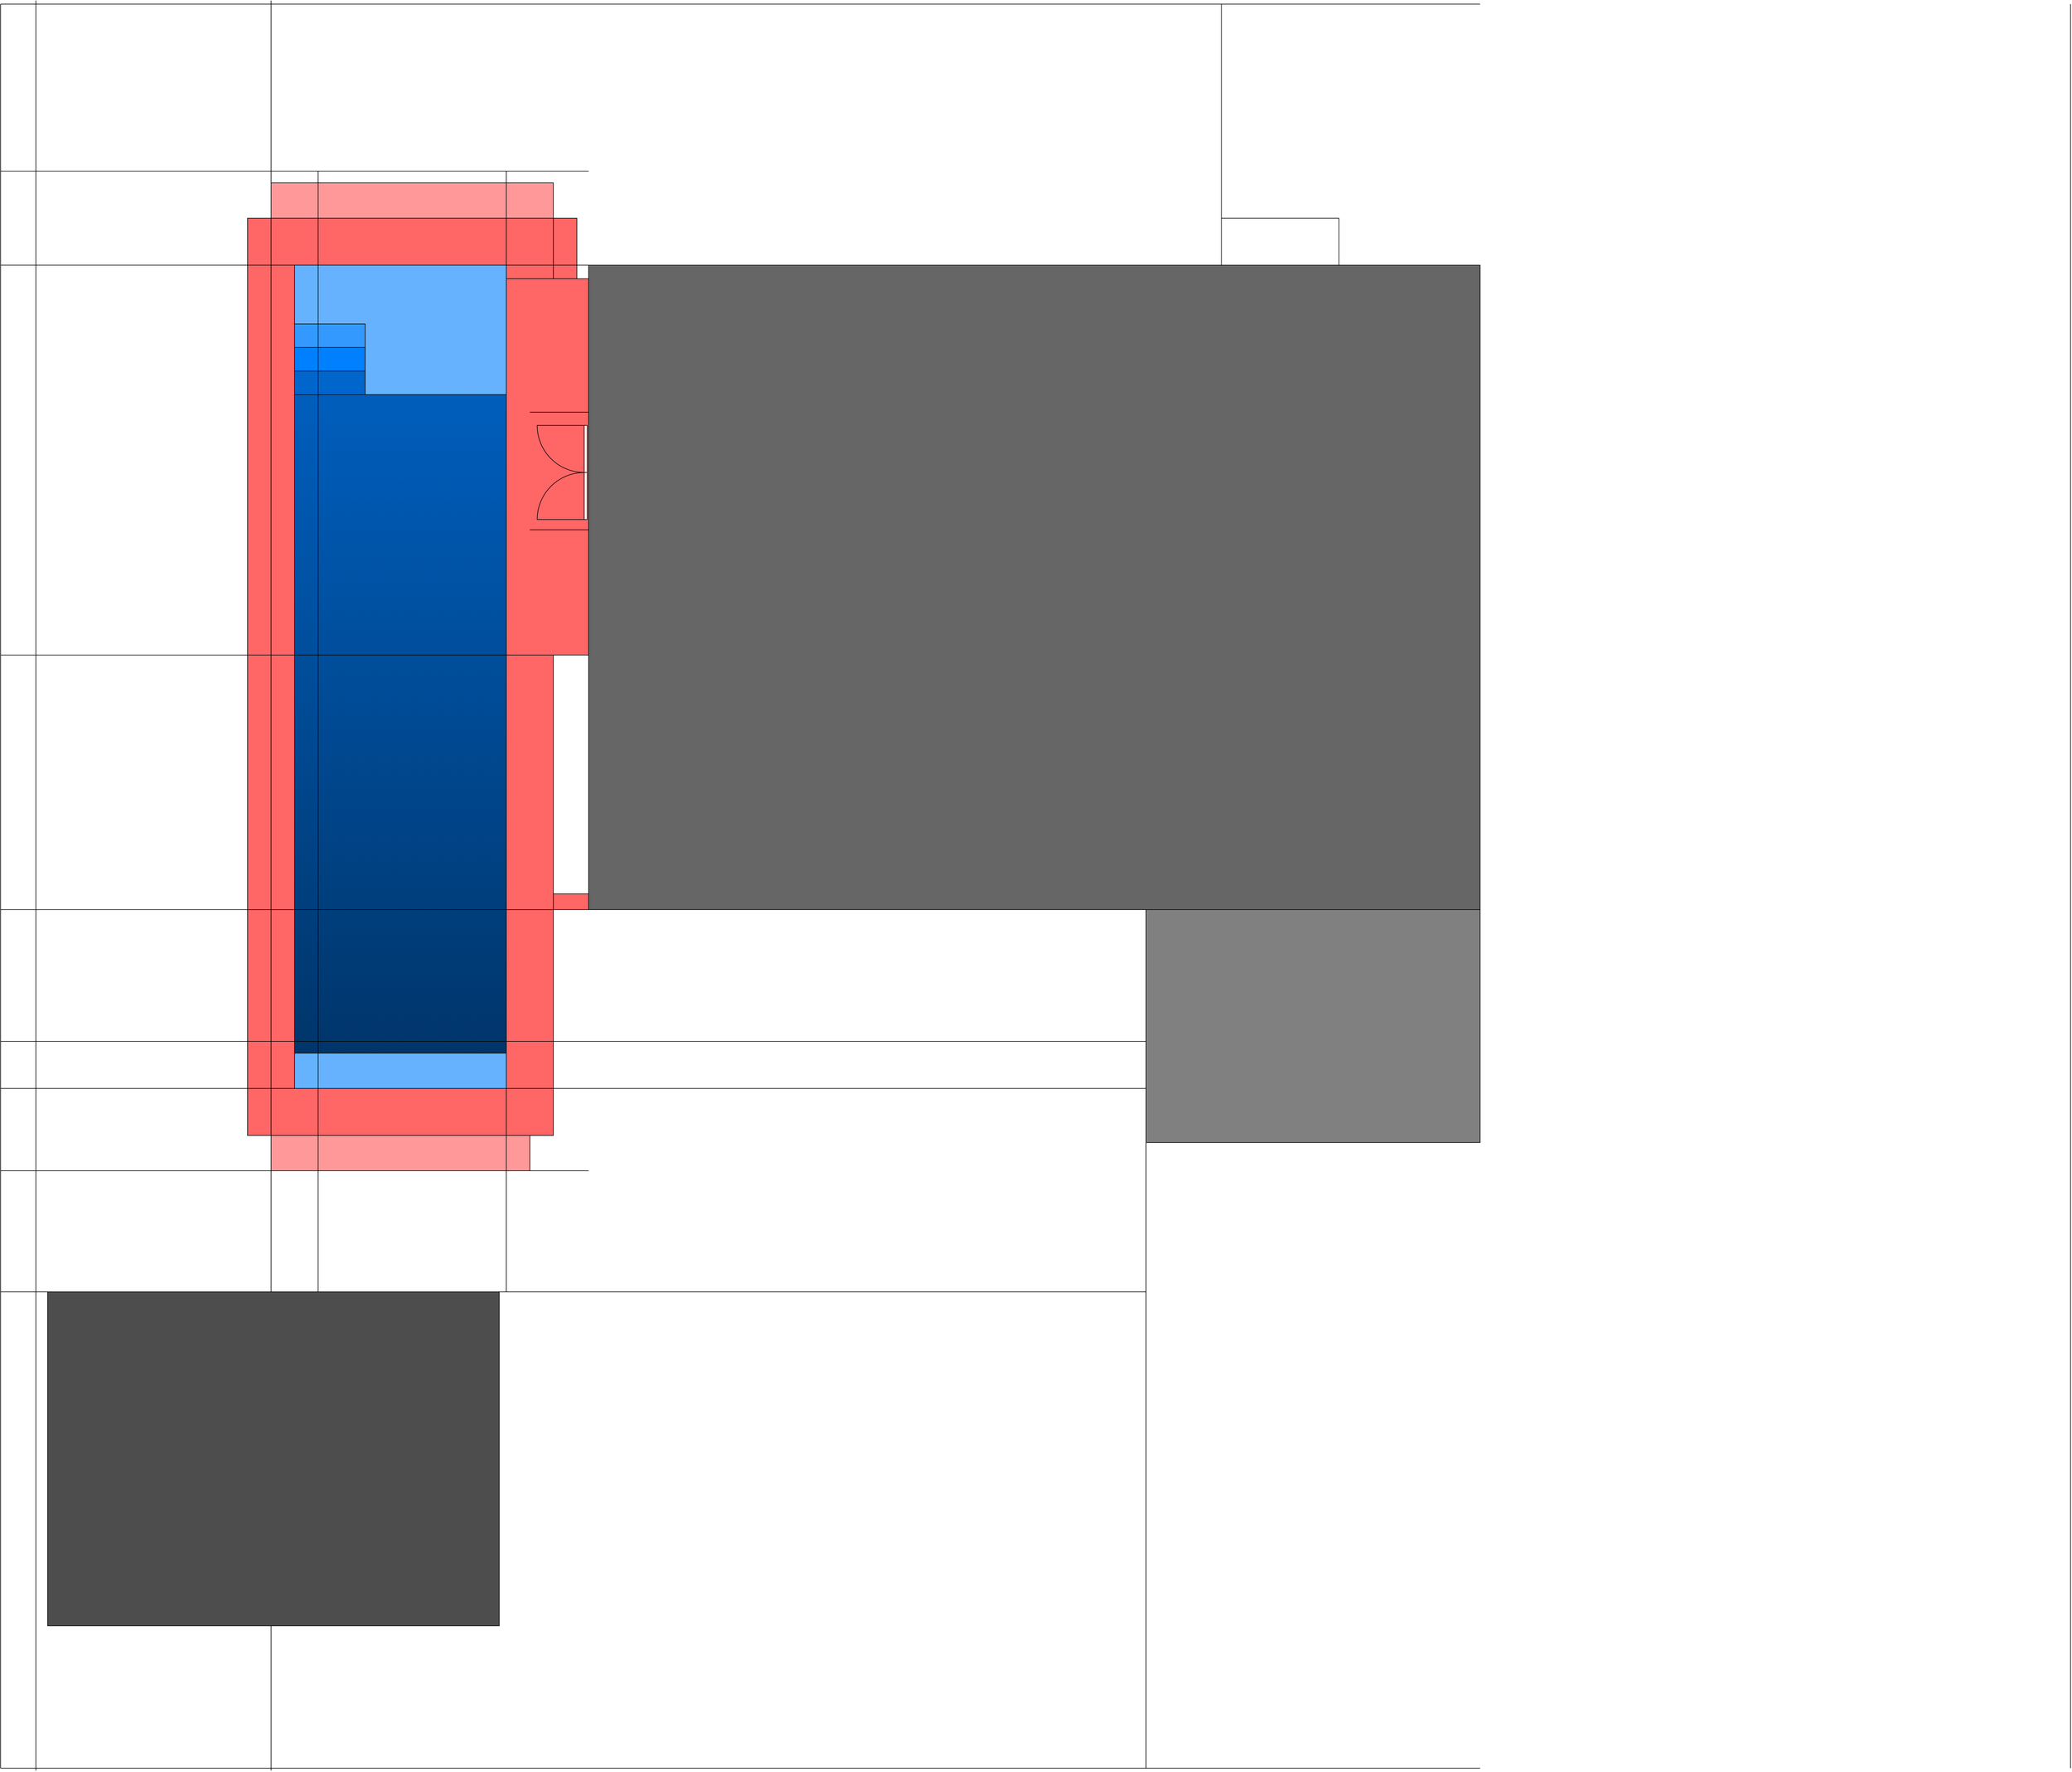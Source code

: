 <mxfile version="15.5.9" type="github">
  <diagram id="ZEOOtgSiwhDXwcd7VbD-" name="Page-1">
    <mxGraphModel dx="2918" dy="2691" grid="1" gridSize="10" guides="1" tooltips="1" connect="1" arrows="1" fold="1" page="1" pageScale="1" pageWidth="850" pageHeight="1100" math="0" shadow="0">
      <root>
        <mxCell id="0" />
        <mxCell id="1" parent="0" />
        <mxCell id="3uGpFqOtfmb4v_ocQHqn-38" value="" style="rounded=0;whiteSpace=wrap;html=1;fillColor=#FF6666;" vertex="1" parent="1">
          <mxGeometry x="-60" y="-80" width="40" height="103" as="geometry" />
        </mxCell>
        <mxCell id="3uGpFqOtfmb4v_ocQHqn-35" value="" style="rounded=0;whiteSpace=wrap;html=1;fillColor=#FF9999;gradientColor=none;" vertex="1" parent="1">
          <mxGeometry x="-540" y="-140" width="480" height="60" as="geometry" />
        </mxCell>
        <mxCell id="3uGpFqOtfmb4v_ocQHqn-36" value="" style="rounded=0;whiteSpace=wrap;html=1;fillColor=#FF9999;gradientColor=none;" vertex="1" parent="1">
          <mxGeometry x="-540" y="1480" width="440" height="60" as="geometry" />
        </mxCell>
        <mxCell id="3uGpFqOtfmb4v_ocQHqn-32" value="" style="rounded=0;whiteSpace=wrap;html=1;fillColor=#FF6666;gradientColor=none;" vertex="1" parent="1">
          <mxGeometry x="-60" y="1069" width="60" height="27" as="geometry" />
        </mxCell>
        <mxCell id="3uGpFqOtfmb4v_ocQHqn-30" value="" style="rounded=0;whiteSpace=wrap;html=1;fillColor=#808080;" vertex="1" parent="1">
          <mxGeometry x="948" y="1096" width="568" height="396" as="geometry" />
        </mxCell>
        <mxCell id="3uGpFqOtfmb4v_ocQHqn-29" value="" style="rounded=0;whiteSpace=wrap;html=1;fillColor=#FF6666;" vertex="1" parent="1">
          <mxGeometry x="-580" y="-80" width="520" height="1560" as="geometry" />
        </mxCell>
        <mxCell id="3uGpFqOtfmb4v_ocQHqn-28" value="" style="rounded=0;whiteSpace=wrap;html=1;fillColor=#FF6666;direction=south;" vertex="1" parent="1">
          <mxGeometry x="-140" y="23" width="140" height="640" as="geometry" />
        </mxCell>
        <mxCell id="VVwiRAqZByVtcaLR8sdH-14" value="" style="rounded=0;whiteSpace=wrap;html=1;fillColor=#003366;gradientDirection=north;gradientColor=#0066CC;" parent="1" vertex="1">
          <mxGeometry x="-500" width="360" height="1400" as="geometry" />
        </mxCell>
        <mxCell id="3uGpFqOtfmb4v_ocQHqn-22" value="" style="rounded=0;whiteSpace=wrap;html=1;fillColor=#666666;" vertex="1" parent="1">
          <mxGeometry width="1516" height="1096" as="geometry" />
        </mxCell>
        <mxCell id="VVwiRAqZByVtcaLR8sdH-1" value="" style="endArrow=none;html=1;" parent="1" edge="1">
          <mxGeometry width="50" height="50" relative="1" as="geometry">
            <mxPoint as="sourcePoint" />
            <mxPoint y="1096" as="targetPoint" />
          </mxGeometry>
        </mxCell>
        <mxCell id="VVwiRAqZByVtcaLR8sdH-2" value="" style="endArrow=none;html=1;" parent="1" edge="1">
          <mxGeometry width="50" height="50" relative="1" as="geometry">
            <mxPoint as="sourcePoint" />
            <mxPoint x="1516" as="targetPoint" />
          </mxGeometry>
        </mxCell>
        <mxCell id="VVwiRAqZByVtcaLR8sdH-3" value="" style="endArrow=none;html=1;" parent="1" edge="1">
          <mxGeometry width="50" height="50" relative="1" as="geometry">
            <mxPoint x="1516" as="sourcePoint" />
            <mxPoint x="1516" y="1492" as="targetPoint" />
          </mxGeometry>
        </mxCell>
        <mxCell id="VVwiRAqZByVtcaLR8sdH-4" value="" style="endArrow=none;html=1;" parent="1" edge="1">
          <mxGeometry width="50" height="50" relative="1" as="geometry">
            <mxPoint x="1516" y="1492" as="sourcePoint" />
            <mxPoint x="948" y="1492" as="targetPoint" />
          </mxGeometry>
        </mxCell>
        <mxCell id="VVwiRAqZByVtcaLR8sdH-5" value="" style="endArrow=none;html=1;" parent="1" edge="1">
          <mxGeometry width="50" height="50" relative="1" as="geometry">
            <mxPoint x="948" y="1492" as="sourcePoint" />
            <mxPoint x="948" y="1096" as="targetPoint" />
          </mxGeometry>
        </mxCell>
        <mxCell id="VVwiRAqZByVtcaLR8sdH-6" value="" style="endArrow=none;html=1;" parent="1" edge="1">
          <mxGeometry width="50" height="50" relative="1" as="geometry">
            <mxPoint y="1096" as="sourcePoint" />
            <mxPoint x="948" y="1096" as="targetPoint" />
          </mxGeometry>
        </mxCell>
        <mxCell id="VVwiRAqZByVtcaLR8sdH-10" value="" style="verticalLabelPosition=bottom;html=1;verticalAlign=top;align=center;shape=mxgraph.floorplan.doorDouble;aspect=fixed;fillColor=default;rotation=90;" parent="1" vertex="1">
          <mxGeometry x="-125" y="310" width="160" height="85" as="geometry" />
        </mxCell>
        <mxCell id="VVwiRAqZByVtcaLR8sdH-11" value="" style="endArrow=none;html=1;" parent="1" edge="1">
          <mxGeometry width="50" height="50" relative="1" as="geometry">
            <mxPoint y="450" as="sourcePoint" />
            <mxPoint x="-100" y="450" as="targetPoint" />
          </mxGeometry>
        </mxCell>
        <mxCell id="VVwiRAqZByVtcaLR8sdH-12" value="" style="endArrow=none;html=1;" parent="1" edge="1">
          <mxGeometry width="50" height="50" relative="1" as="geometry">
            <mxPoint y="250" as="sourcePoint" />
            <mxPoint x="-100" y="250" as="targetPoint" />
          </mxGeometry>
        </mxCell>
        <mxCell id="VVwiRAqZByVtcaLR8sdH-16" value="" style="rounded=0;whiteSpace=wrap;html=1;fillColor=#66B2FF;" parent="1" vertex="1">
          <mxGeometry x="-500" width="360" height="220" as="geometry" />
        </mxCell>
        <mxCell id="VVwiRAqZByVtcaLR8sdH-17" value="" style="rounded=0;whiteSpace=wrap;html=1;fillColor=#3399FF;" parent="1" vertex="1">
          <mxGeometry x="-500" y="100" width="120" height="40" as="geometry" />
        </mxCell>
        <mxCell id="VVwiRAqZByVtcaLR8sdH-18" value="" style="rounded=0;whiteSpace=wrap;html=1;fillColor=#007FFF;" parent="1" vertex="1">
          <mxGeometry x="-500" y="140" width="120" height="40" as="geometry" />
        </mxCell>
        <mxCell id="VVwiRAqZByVtcaLR8sdH-19" value="" style="rounded=0;whiteSpace=wrap;html=1;fillColor=#0066CC;" parent="1" vertex="1">
          <mxGeometry x="-500" y="180" width="120" height="40" as="geometry" />
        </mxCell>
        <mxCell id="VVwiRAqZByVtcaLR8sdH-21" value="" style="rounded=0;whiteSpace=wrap;html=1;fillColor=#66B2FF;" parent="1" vertex="1">
          <mxGeometry x="-500" y="1340" width="360" height="60" as="geometry" />
        </mxCell>
        <mxCell id="3uGpFqOtfmb4v_ocQHqn-1" value="" style="endArrow=none;html=1;rounded=0;" edge="1" parent="1">
          <mxGeometry width="50" height="50" relative="1" as="geometry">
            <mxPoint x="1076" as="sourcePoint" />
            <mxPoint x="1076" y="-80" as="targetPoint" />
          </mxGeometry>
        </mxCell>
        <mxCell id="3uGpFqOtfmb4v_ocQHqn-2" value="" style="endArrow=none;html=1;rounded=0;" edge="1" parent="1">
          <mxGeometry width="50" height="50" relative="1" as="geometry">
            <mxPoint x="1076" y="-80" as="sourcePoint" />
            <mxPoint x="1276" y="-80" as="targetPoint" />
          </mxGeometry>
        </mxCell>
        <mxCell id="3uGpFqOtfmb4v_ocQHqn-3" value="" style="endArrow=none;html=1;rounded=0;" edge="1" parent="1">
          <mxGeometry width="50" height="50" relative="1" as="geometry">
            <mxPoint x="1276" y="-80" as="sourcePoint" />
            <mxPoint x="1276" as="targetPoint" />
          </mxGeometry>
        </mxCell>
        <mxCell id="3uGpFqOtfmb4v_ocQHqn-4" value="" style="endArrow=none;html=1;rounded=0;" edge="1" parent="1">
          <mxGeometry width="50" height="50" relative="1" as="geometry">
            <mxPoint x="1076" y="-80" as="sourcePoint" />
            <mxPoint x="1076" y="-444" as="targetPoint" />
          </mxGeometry>
        </mxCell>
        <mxCell id="3uGpFqOtfmb4v_ocQHqn-5" value="" style="endArrow=none;html=1;rounded=0;" edge="1" parent="1">
          <mxGeometry width="50" height="50" relative="1" as="geometry">
            <mxPoint x="-1000" y="-444" as="sourcePoint" />
            <mxPoint x="-1000" y="2556" as="targetPoint" />
          </mxGeometry>
        </mxCell>
        <mxCell id="3uGpFqOtfmb4v_ocQHqn-6" value="" style="endArrow=none;html=1;rounded=0;" edge="1" parent="1">
          <mxGeometry width="50" height="50" relative="1" as="geometry">
            <mxPoint x="948" y="1492" as="sourcePoint" />
            <mxPoint x="948" y="2556" as="targetPoint" />
          </mxGeometry>
        </mxCell>
        <mxCell id="3uGpFqOtfmb4v_ocQHqn-7" value="" style="endArrow=none;html=1;rounded=0;" edge="1" parent="1">
          <mxGeometry width="50" height="50" relative="1" as="geometry">
            <mxPoint x="948" y="1746" as="sourcePoint" />
            <mxPoint x="-1000" y="1746" as="targetPoint" />
          </mxGeometry>
        </mxCell>
        <mxCell id="3uGpFqOtfmb4v_ocQHqn-8" value="" style="endArrow=none;html=1;rounded=0;" edge="1" parent="1">
          <mxGeometry width="50" height="50" relative="1" as="geometry">
            <mxPoint x="-1000" y="-444" as="sourcePoint" />
            <mxPoint x="1516" y="-444" as="targetPoint" />
          </mxGeometry>
        </mxCell>
        <mxCell id="3uGpFqOtfmb4v_ocQHqn-9" value="" style="endArrow=none;html=1;rounded=0;" edge="1" parent="1">
          <mxGeometry width="50" height="50" relative="1" as="geometry">
            <mxPoint x="-1000" y="2556" as="sourcePoint" />
            <mxPoint x="1516" y="2556" as="targetPoint" />
          </mxGeometry>
        </mxCell>
        <mxCell id="3uGpFqOtfmb4v_ocQHqn-10" value="" style="endArrow=none;html=1;rounded=0;" edge="1" parent="1">
          <mxGeometry width="50" height="50" relative="1" as="geometry">
            <mxPoint y="1096" as="sourcePoint" />
            <mxPoint x="-1000" y="1096" as="targetPoint" />
          </mxGeometry>
        </mxCell>
        <mxCell id="3uGpFqOtfmb4v_ocQHqn-11" value="" style="endArrow=none;html=1;rounded=0;" edge="1" parent="1">
          <mxGeometry width="50" height="50" relative="1" as="geometry">
            <mxPoint x="948" y="1320" as="sourcePoint" />
            <mxPoint x="-1000" y="1320" as="targetPoint" />
          </mxGeometry>
        </mxCell>
        <mxCell id="3uGpFqOtfmb4v_ocQHqn-12" value="" style="endArrow=none;html=1;rounded=0;" edge="1" parent="1">
          <mxGeometry width="50" height="50" relative="1" as="geometry">
            <mxPoint x="-1000" y="-160" as="sourcePoint" />
            <mxPoint y="-160" as="targetPoint" />
          </mxGeometry>
        </mxCell>
        <mxCell id="3uGpFqOtfmb4v_ocQHqn-13" value="" style="endArrow=none;html=1;rounded=0;" edge="1" parent="1">
          <mxGeometry width="50" height="50" relative="1" as="geometry">
            <mxPoint x="948" y="1400" as="sourcePoint" />
            <mxPoint x="-1000" y="1400" as="targetPoint" />
          </mxGeometry>
        </mxCell>
        <mxCell id="3uGpFqOtfmb4v_ocQHqn-15" value="" style="endArrow=none;html=1;rounded=0;" edge="1" parent="1">
          <mxGeometry width="50" height="50" relative="1" as="geometry">
            <mxPoint x="-140" y="-160" as="sourcePoint" />
            <mxPoint x="-140" y="1746" as="targetPoint" />
          </mxGeometry>
        </mxCell>
        <mxCell id="3uGpFqOtfmb4v_ocQHqn-16" value="" style="endArrow=none;html=1;rounded=0;" edge="1" parent="1">
          <mxGeometry width="50" height="50" relative="1" as="geometry">
            <mxPoint x="-460" y="-160" as="sourcePoint" />
            <mxPoint x="-460" y="1746" as="targetPoint" />
          </mxGeometry>
        </mxCell>
        <mxCell id="3uGpFqOtfmb4v_ocQHqn-17" value="" style="endArrow=none;html=1;rounded=0;" edge="1" parent="1">
          <mxGeometry width="50" height="50" relative="1" as="geometry">
            <mxPoint x="-540" y="-450" as="sourcePoint" />
            <mxPoint x="-540" y="2560" as="targetPoint" />
          </mxGeometry>
        </mxCell>
        <mxCell id="3uGpFqOtfmb4v_ocQHqn-18" value="" style="endArrow=none;html=1;rounded=0;" edge="1" parent="1">
          <mxGeometry width="50" height="50" relative="1" as="geometry">
            <mxPoint x="-920" y="1746" as="sourcePoint" />
            <mxPoint x="-920" y="2314" as="targetPoint" />
          </mxGeometry>
        </mxCell>
        <mxCell id="3uGpFqOtfmb4v_ocQHqn-19" value="" style="endArrow=none;html=1;rounded=0;" edge="1" parent="1">
          <mxGeometry width="50" height="50" relative="1" as="geometry">
            <mxPoint x="-152" y="2314" as="sourcePoint" />
            <mxPoint x="-920" y="2314" as="targetPoint" />
          </mxGeometry>
        </mxCell>
        <mxCell id="3uGpFqOtfmb4v_ocQHqn-20" value="" style="endArrow=none;html=1;rounded=0;" edge="1" parent="1">
          <mxGeometry width="50" height="50" relative="1" as="geometry">
            <mxPoint x="-152" y="1746" as="sourcePoint" />
            <mxPoint x="-152" y="2314" as="targetPoint" />
          </mxGeometry>
        </mxCell>
        <mxCell id="3uGpFqOtfmb4v_ocQHqn-21" value="" style="endArrow=none;html=1;rounded=0;" edge="1" parent="1">
          <mxGeometry width="50" height="50" relative="1" as="geometry">
            <mxPoint x="2520" y="-444" as="sourcePoint" />
            <mxPoint x="2520" y="2556" as="targetPoint" />
          </mxGeometry>
        </mxCell>
        <mxCell id="3uGpFqOtfmb4v_ocQHqn-31" value="" style="rounded=0;whiteSpace=wrap;html=1;fillColor=#4D4D4D;" vertex="1" parent="1">
          <mxGeometry x="-920" y="1746" width="768" height="568" as="geometry" />
        </mxCell>
        <mxCell id="3uGpFqOtfmb4v_ocQHqn-37" value="" style="endArrow=none;html=1;rounded=0;" edge="1" parent="1">
          <mxGeometry width="50" height="50" relative="1" as="geometry">
            <mxPoint x="-1000" as="sourcePoint" />
            <mxPoint as="targetPoint" />
          </mxGeometry>
        </mxCell>
        <mxCell id="3uGpFqOtfmb4v_ocQHqn-39" value="" style="endArrow=none;html=1;rounded=0;" edge="1" parent="1">
          <mxGeometry width="50" height="50" relative="1" as="geometry">
            <mxPoint x="-1000" y="1540" as="sourcePoint" />
            <mxPoint y="1540" as="targetPoint" />
          </mxGeometry>
        </mxCell>
        <mxCell id="3uGpFqOtfmb4v_ocQHqn-40" value="" style="endArrow=none;html=1;rounded=0;" edge="1" parent="1">
          <mxGeometry width="50" height="50" relative="1" as="geometry">
            <mxPoint x="-940" y="-450" as="sourcePoint" />
            <mxPoint x="-940" y="2560" as="targetPoint" />
          </mxGeometry>
        </mxCell>
        <mxCell id="3uGpFqOtfmb4v_ocQHqn-41" value="" style="endArrow=none;html=1;rounded=0;" edge="1" parent="1">
          <mxGeometry width="50" height="50" relative="1" as="geometry">
            <mxPoint x="-1000" y="663" as="sourcePoint" />
            <mxPoint y="663" as="targetPoint" />
          </mxGeometry>
        </mxCell>
      </root>
    </mxGraphModel>
  </diagram>
</mxfile>
